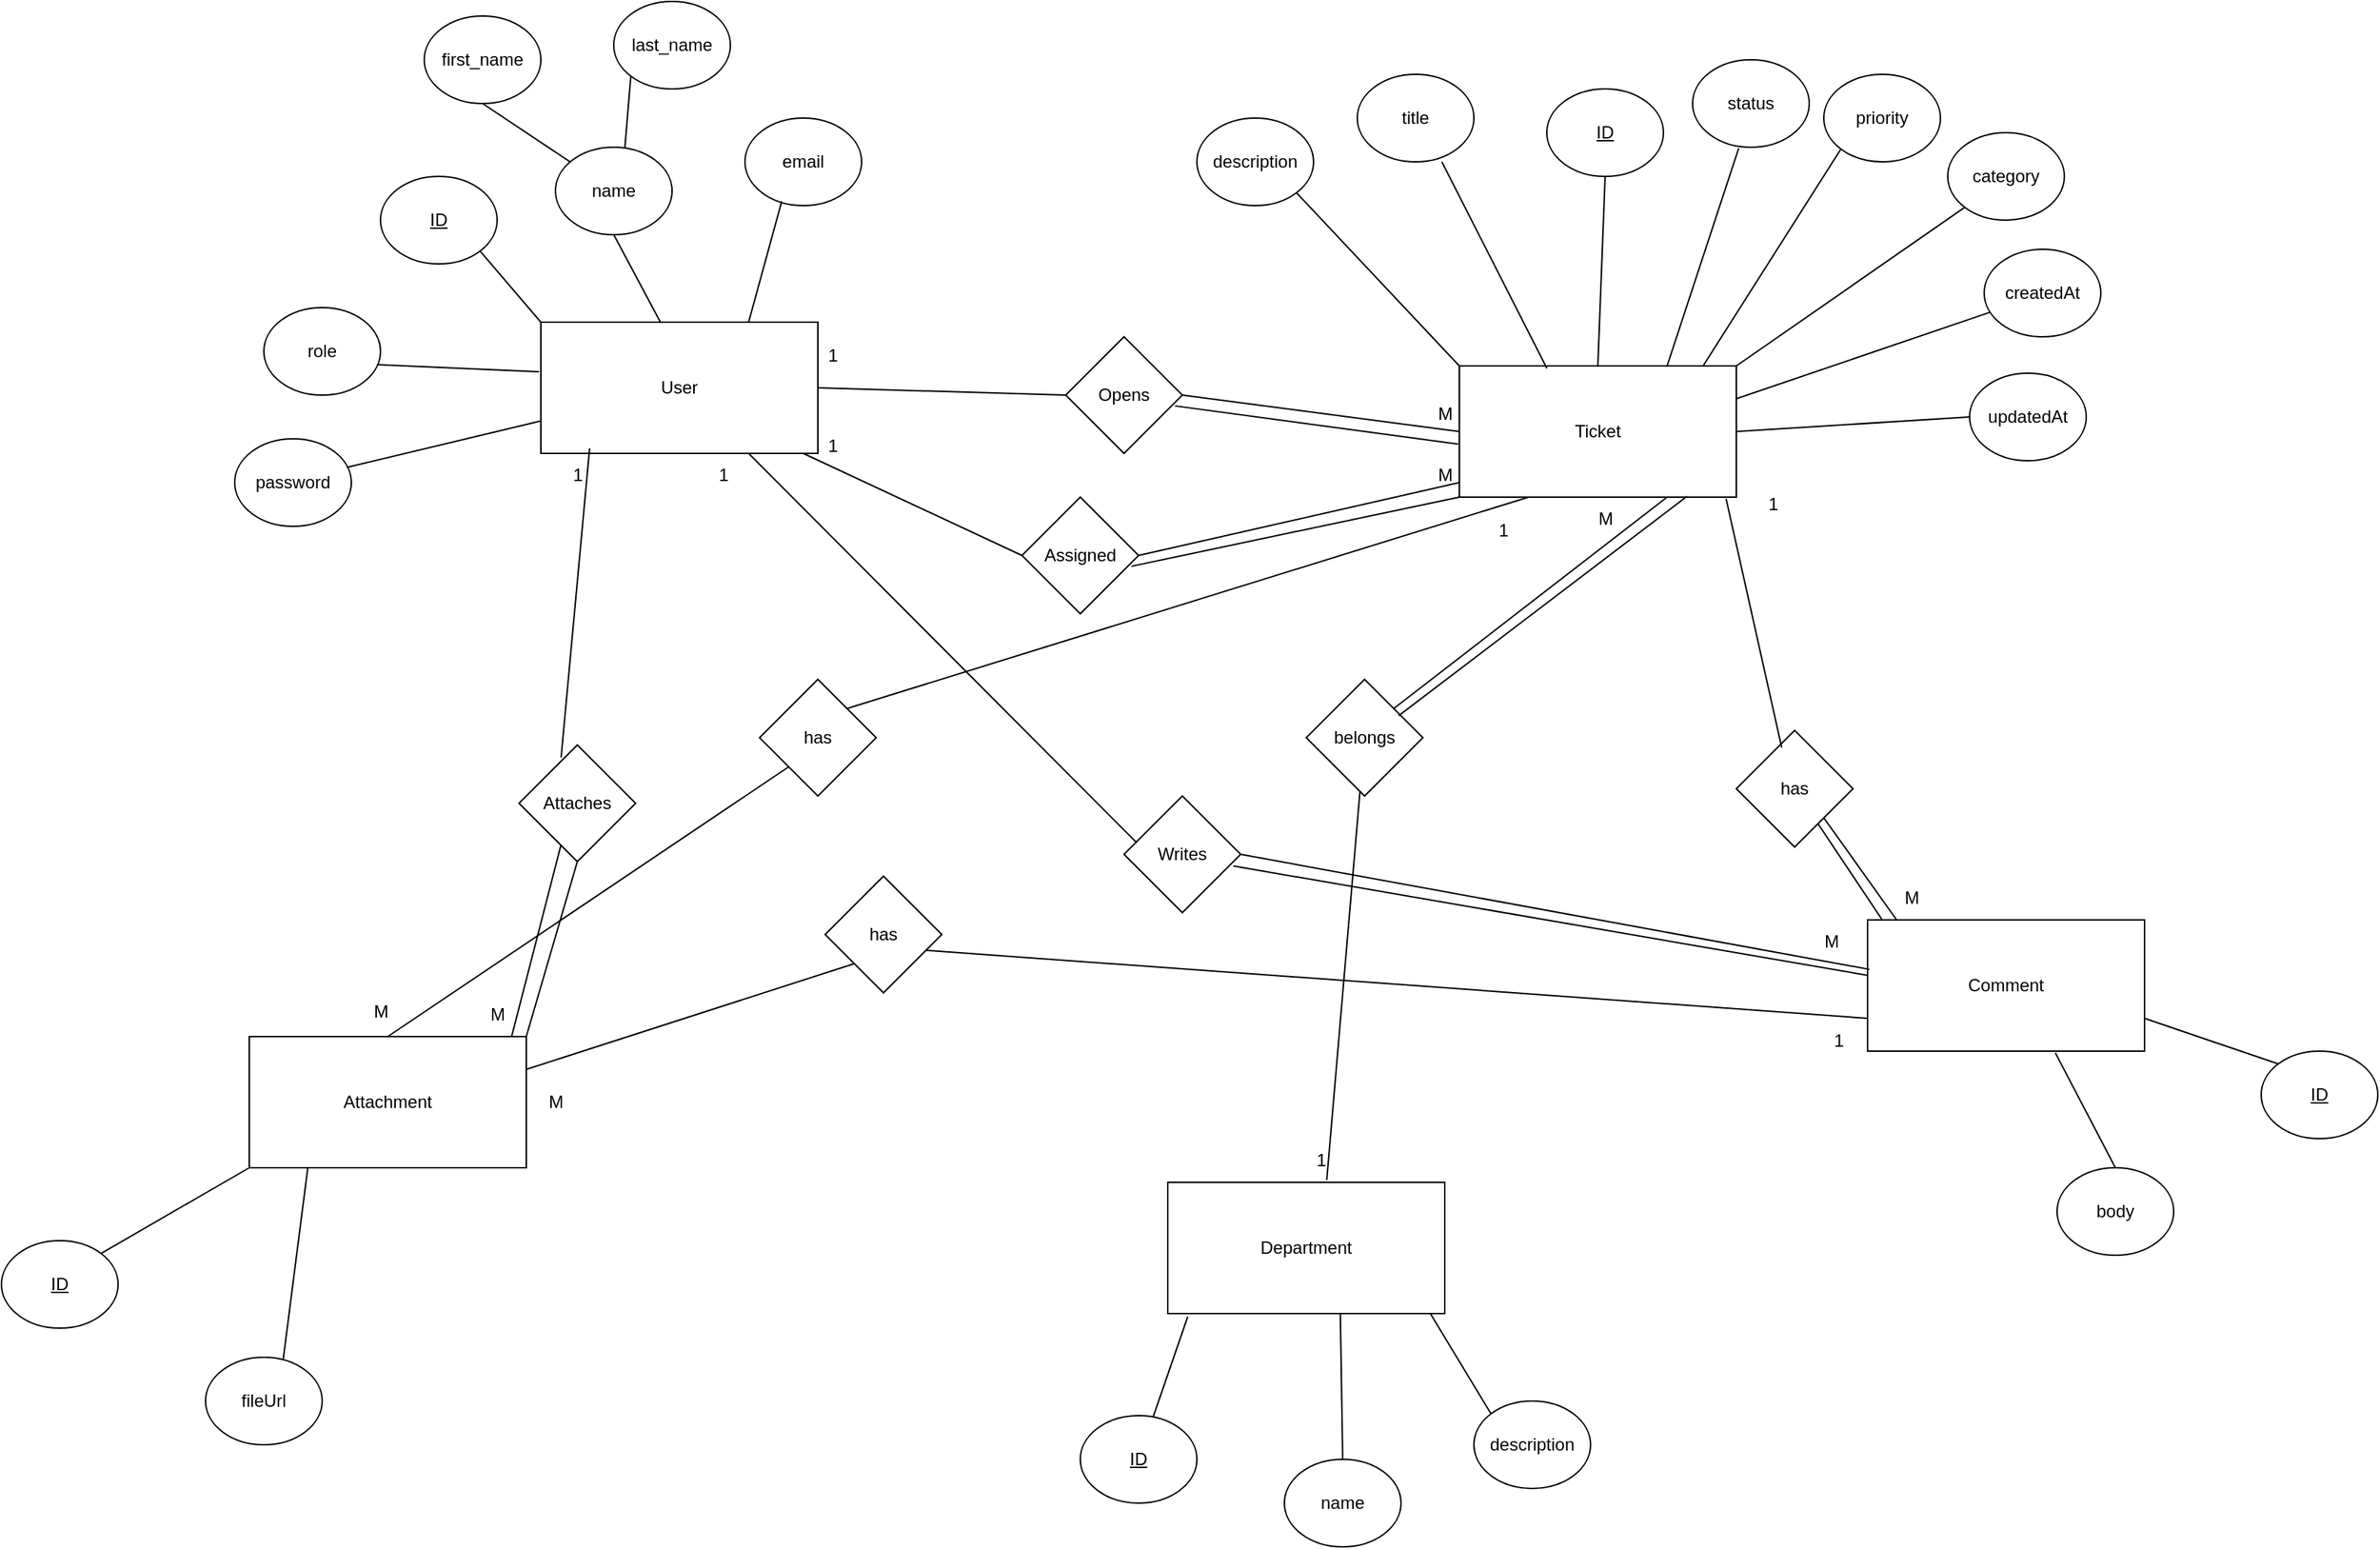 <mxfile>
    <diagram id="f6VxqoJakM9W2AmKVOKL" name="Page-1">
        <mxGraphModel dx="2392" dy="1966" grid="1" gridSize="10" guides="1" tooltips="1" connect="1" arrows="1" fold="1" page="1" pageScale="1" pageWidth="850" pageHeight="1100" background="#ffffff" math="0" shadow="0">
            <root>
                <mxCell id="0"/>
                <mxCell id="1" parent="0"/>
                <mxCell id="2" value="User" style="rounded=0;whiteSpace=wrap;html=1;" parent="1" vertex="1">
                    <mxGeometry x="150" y="70" width="190" height="90" as="geometry"/>
                </mxCell>
                <mxCell id="7" value="&lt;u&gt;ID&lt;/u&gt;" style="ellipse;whiteSpace=wrap;html=1;" parent="1" vertex="1">
                    <mxGeometry x="40" y="-30" width="80" height="60" as="geometry"/>
                </mxCell>
                <mxCell id="9" value="name" style="ellipse;whiteSpace=wrap;html=1;" parent="1" vertex="1">
                    <mxGeometry x="160" y="-50" width="80" height="60" as="geometry"/>
                </mxCell>
                <mxCell id="10" value="role" style="ellipse;whiteSpace=wrap;html=1;" parent="1" vertex="1">
                    <mxGeometry x="-40" y="60" width="80" height="60" as="geometry"/>
                </mxCell>
                <mxCell id="11" value="password" style="ellipse;whiteSpace=wrap;html=1;" parent="1" vertex="1">
                    <mxGeometry x="-60" y="150" width="80" height="60" as="geometry"/>
                </mxCell>
                <mxCell id="12" value="Ticket" style="rounded=0;whiteSpace=wrap;html=1;" parent="1" vertex="1">
                    <mxGeometry x="780" y="100" width="190" height="90" as="geometry"/>
                </mxCell>
                <mxCell id="13" value="Attachment" style="rounded=0;whiteSpace=wrap;html=1;" parent="1" vertex="1">
                    <mxGeometry x="-50" y="560" width="190" height="90" as="geometry"/>
                </mxCell>
                <mxCell id="14" value="Department" style="rounded=0;whiteSpace=wrap;html=1;" parent="1" vertex="1">
                    <mxGeometry x="580" y="660" width="190" height="90" as="geometry"/>
                </mxCell>
                <mxCell id="15" value="Comment" style="rounded=0;whiteSpace=wrap;html=1;" parent="1" vertex="1">
                    <mxGeometry x="1060" y="480" width="190" height="90" as="geometry"/>
                </mxCell>
                <mxCell id="21" style="edgeStyle=none;html=1;exitX=0.5;exitY=1;exitDx=0;exitDy=0;endArrow=none;endFill=0;" parent="1" source="19" target="9" edge="1">
                    <mxGeometry relative="1" as="geometry"/>
                </mxCell>
                <mxCell id="19" value="first_name" style="ellipse;whiteSpace=wrap;html=1;" parent="1" vertex="1">
                    <mxGeometry x="70" y="-140" width="80" height="60" as="geometry"/>
                </mxCell>
                <mxCell id="20" value="last_name" style="ellipse;whiteSpace=wrap;html=1;" parent="1" vertex="1">
                    <mxGeometry x="200" y="-150" width="80" height="60" as="geometry"/>
                </mxCell>
                <mxCell id="26" style="edgeStyle=none;html=1;exitX=0;exitY=1;exitDx=0;exitDy=0;endArrow=none;endFill=0;entryX=0.595;entryY=0.007;entryDx=0;entryDy=0;entryPerimeter=0;" parent="1" source="20" target="9" edge="1">
                    <mxGeometry relative="1" as="geometry">
                        <mxPoint x="340" y="-76" as="sourcePoint"/>
                        <mxPoint x="386" y="-30" as="targetPoint"/>
                    </mxGeometry>
                </mxCell>
                <mxCell id="28" style="edgeStyle=none;html=1;exitX=0.97;exitY=0.653;exitDx=0;exitDy=0;endArrow=none;endFill=0;exitPerimeter=0;entryX=-0.006;entryY=0.378;entryDx=0;entryDy=0;entryPerimeter=0;" parent="1" source="10" target="2" edge="1">
                    <mxGeometry relative="1" as="geometry">
                        <mxPoint x="74" y="114" as="sourcePoint"/>
                        <mxPoint x="120" y="160" as="targetPoint"/>
                    </mxGeometry>
                </mxCell>
                <mxCell id="29" style="edgeStyle=none;html=1;exitX=0.5;exitY=1;exitDx=0;exitDy=0;endArrow=none;endFill=0;" parent="1" source="9" edge="1">
                    <mxGeometry relative="1" as="geometry">
                        <mxPoint x="230" y="10" as="sourcePoint"/>
                        <mxPoint x="232" y="70" as="targetPoint"/>
                    </mxGeometry>
                </mxCell>
                <mxCell id="30" style="edgeStyle=none;html=1;exitX=1;exitY=1;exitDx=0;exitDy=0;endArrow=none;endFill=0;entryX=0;entryY=0;entryDx=0;entryDy=0;" parent="1" source="7" target="2" edge="1">
                    <mxGeometry relative="1" as="geometry">
                        <mxPoint x="104" y="40" as="sourcePoint"/>
                        <mxPoint x="150" y="86" as="targetPoint"/>
                    </mxGeometry>
                </mxCell>
                <mxCell id="31" style="edgeStyle=none;html=1;exitX=0.96;exitY=0.327;exitDx=0;exitDy=0;endArrow=none;endFill=0;exitPerimeter=0;" parent="1" source="11" target="2" edge="1">
                    <mxGeometry relative="1" as="geometry">
                        <mxPoint x="470" y="50" as="sourcePoint"/>
                        <mxPoint x="516" y="96" as="targetPoint"/>
                    </mxGeometry>
                </mxCell>
                <mxCell id="33" value="status" style="ellipse;whiteSpace=wrap;html=1;" parent="1" vertex="1">
                    <mxGeometry x="940" y="-110" width="80" height="60" as="geometry"/>
                </mxCell>
                <mxCell id="34" value="priority" style="ellipse;whiteSpace=wrap;html=1;" parent="1" vertex="1">
                    <mxGeometry x="1030" y="-100" width="80" height="60" as="geometry"/>
                </mxCell>
                <mxCell id="35" value="&lt;u&gt;ID&lt;/u&gt;" style="ellipse;whiteSpace=wrap;html=1;" parent="1" vertex="1">
                    <mxGeometry x="840" y="-90" width="80" height="60" as="geometry"/>
                </mxCell>
                <mxCell id="36" value="createdAt" style="ellipse;whiteSpace=wrap;html=1;" parent="1" vertex="1">
                    <mxGeometry x="1140" y="20" width="80" height="60" as="geometry"/>
                </mxCell>
                <mxCell id="37" value="title" style="ellipse;whiteSpace=wrap;html=1;" parent="1" vertex="1">
                    <mxGeometry x="710" y="-100" width="80" height="60" as="geometry"/>
                </mxCell>
                <mxCell id="38" value="description" style="ellipse;whiteSpace=wrap;html=1;" parent="1" vertex="1">
                    <mxGeometry x="600" y="-70" width="80" height="60" as="geometry"/>
                </mxCell>
                <mxCell id="41" value="updatedAt" style="ellipse;whiteSpace=wrap;html=1;" parent="1" vertex="1">
                    <mxGeometry x="1130" y="105" width="80" height="60" as="geometry"/>
                </mxCell>
                <mxCell id="42" style="edgeStyle=none;html=1;exitX=0.5;exitY=0;exitDx=0;exitDy=0;endArrow=none;endFill=0;entryX=0.5;entryY=1;entryDx=0;entryDy=0;" parent="1" source="12" target="35" edge="1">
                    <mxGeometry relative="1" as="geometry">
                        <mxPoint x="750" y="52" as="sourcePoint"/>
                        <mxPoint x="883" y="20" as="targetPoint"/>
                    </mxGeometry>
                </mxCell>
                <mxCell id="43" style="edgeStyle=none;html=1;exitX=0.75;exitY=0;exitDx=0;exitDy=0;endArrow=none;endFill=0;entryX=0.395;entryY=1.013;entryDx=0;entryDy=0;entryPerimeter=0;" parent="1" source="12" target="33" edge="1">
                    <mxGeometry relative="1" as="geometry">
                        <mxPoint x="905" y="100" as="sourcePoint"/>
                        <mxPoint x="890" y="-20" as="targetPoint"/>
                    </mxGeometry>
                </mxCell>
                <mxCell id="44" style="edgeStyle=none;html=1;exitX=0.88;exitY=0;exitDx=0;exitDy=0;endArrow=none;endFill=0;entryX=0;entryY=1;entryDx=0;entryDy=0;exitPerimeter=0;" parent="1" source="12" target="34" edge="1">
                    <mxGeometry relative="1" as="geometry">
                        <mxPoint x="915" y="110" as="sourcePoint"/>
                        <mxPoint x="900" y="-10" as="targetPoint"/>
                    </mxGeometry>
                </mxCell>
                <mxCell id="45" style="edgeStyle=none;html=1;exitX=0.316;exitY=0.018;exitDx=0;exitDy=0;endArrow=none;endFill=0;entryX=0.725;entryY=1;entryDx=0;entryDy=0;entryPerimeter=0;exitPerimeter=0;" parent="1" source="12" target="37" edge="1">
                    <mxGeometry relative="1" as="geometry">
                        <mxPoint x="925" y="120" as="sourcePoint"/>
                        <mxPoint x="910" as="targetPoint"/>
                    </mxGeometry>
                </mxCell>
                <mxCell id="46" style="edgeStyle=none;html=1;exitX=0;exitY=0;exitDx=0;exitDy=0;endArrow=none;endFill=0;entryX=1;entryY=1;entryDx=0;entryDy=0;" parent="1" source="12" target="38" edge="1">
                    <mxGeometry relative="1" as="geometry">
                        <mxPoint x="935" y="130" as="sourcePoint"/>
                        <mxPoint x="920" y="10" as="targetPoint"/>
                    </mxGeometry>
                </mxCell>
                <mxCell id="47" style="edgeStyle=none;html=1;exitX=1;exitY=0.25;exitDx=0;exitDy=0;endArrow=none;endFill=0;entryX=0.05;entryY=0.72;entryDx=0;entryDy=0;entryPerimeter=0;" parent="1" source="12" target="36" edge="1">
                    <mxGeometry relative="1" as="geometry">
                        <mxPoint x="945" y="140" as="sourcePoint"/>
                        <mxPoint x="930" y="20" as="targetPoint"/>
                    </mxGeometry>
                </mxCell>
                <mxCell id="48" style="edgeStyle=none;html=1;exitX=1;exitY=0.5;exitDx=0;exitDy=0;endArrow=none;endFill=0;entryX=0;entryY=0.5;entryDx=0;entryDy=0;" parent="1" source="12" target="41" edge="1">
                    <mxGeometry relative="1" as="geometry">
                        <mxPoint x="955" y="150" as="sourcePoint"/>
                        <mxPoint x="940" y="30" as="targetPoint"/>
                    </mxGeometry>
                </mxCell>
                <mxCell id="52" value="body" style="ellipse;whiteSpace=wrap;html=1;" parent="1" vertex="1">
                    <mxGeometry x="1190" y="650" width="80" height="60" as="geometry"/>
                </mxCell>
                <mxCell id="53" value="&lt;u&gt;ID&lt;/u&gt;" style="ellipse;whiteSpace=wrap;html=1;" parent="1" vertex="1">
                    <mxGeometry x="1330" y="570" width="80" height="60" as="geometry"/>
                </mxCell>
                <mxCell id="56" style="edgeStyle=none;html=1;exitX=0.5;exitY=0;exitDx=0;exitDy=0;endArrow=none;endFill=0;entryX=0.678;entryY=1.013;entryDx=0;entryDy=0;entryPerimeter=0;" parent="1" source="52" target="15" edge="1">
                    <mxGeometry relative="1" as="geometry">
                        <mxPoint x="1087" y="650" as="sourcePoint"/>
                        <mxPoint x="1220" y="618" as="targetPoint"/>
                    </mxGeometry>
                </mxCell>
                <mxCell id="57" style="edgeStyle=none;html=1;exitX=0;exitY=0;exitDx=0;exitDy=0;endArrow=none;endFill=0;entryX=1;entryY=0.75;entryDx=0;entryDy=0;" parent="1" source="53" target="15" edge="1">
                    <mxGeometry relative="1" as="geometry">
                        <mxPoint x="1240" y="616" as="sourcePoint"/>
                        <mxPoint x="1373" y="584" as="targetPoint"/>
                    </mxGeometry>
                </mxCell>
                <mxCell id="58" value="&lt;u&gt;ID&lt;/u&gt;" style="ellipse;whiteSpace=wrap;html=1;" parent="1" vertex="1">
                    <mxGeometry x="520" y="820" width="80" height="60" as="geometry"/>
                </mxCell>
                <mxCell id="59" value="name" style="ellipse;whiteSpace=wrap;html=1;" parent="1" vertex="1">
                    <mxGeometry x="660" y="850" width="80" height="60" as="geometry"/>
                </mxCell>
                <mxCell id="60" value="description" style="ellipse;whiteSpace=wrap;html=1;" parent="1" vertex="1">
                    <mxGeometry x="790" y="810" width="80" height="60" as="geometry"/>
                </mxCell>
                <mxCell id="61" value="fileUrl" style="ellipse;whiteSpace=wrap;html=1;" parent="1" vertex="1">
                    <mxGeometry x="-80" y="780" width="80" height="60" as="geometry"/>
                </mxCell>
                <mxCell id="63" value="&lt;u&gt;ID&lt;/u&gt;" style="ellipse;whiteSpace=wrap;html=1;" parent="1" vertex="1">
                    <mxGeometry x="-220" y="700" width="80" height="60" as="geometry"/>
                </mxCell>
                <mxCell id="65" style="edgeStyle=none;html=1;endArrow=none;endFill=0;entryX=0.072;entryY=1.024;entryDx=0;entryDy=0;entryPerimeter=0;" parent="1" source="58" target="14" edge="1">
                    <mxGeometry relative="1" as="geometry">
                        <mxPoint x="440" y="810" as="sourcePoint"/>
                        <mxPoint x="466.91" y="714.72" as="targetPoint"/>
                    </mxGeometry>
                </mxCell>
                <mxCell id="66" style="edgeStyle=none;html=1;exitX=0.5;exitY=0;exitDx=0;exitDy=0;endArrow=none;endFill=0;entryX=0.623;entryY=1;entryDx=0;entryDy=0;entryPerimeter=0;" parent="1" source="59" target="14" edge="1">
                    <mxGeometry relative="1" as="geometry">
                        <mxPoint x="681" y="850" as="sourcePoint"/>
                        <mxPoint x="640" y="771" as="targetPoint"/>
                    </mxGeometry>
                </mxCell>
                <mxCell id="67" style="edgeStyle=none;html=1;exitX=0;exitY=0;exitDx=0;exitDy=0;endArrow=none;endFill=0;entryX=0.948;entryY=1;entryDx=0;entryDy=0;entryPerimeter=0;" parent="1" source="60" target="14" edge="1">
                    <mxGeometry relative="1" as="geometry">
                        <mxPoint x="790" y="839" as="sourcePoint"/>
                        <mxPoint x="749" y="760" as="targetPoint"/>
                    </mxGeometry>
                </mxCell>
                <mxCell id="68" style="edgeStyle=none;html=1;exitX=0.666;exitY=0.021;exitDx=0;exitDy=0;endArrow=none;endFill=0;exitPerimeter=0;entryX=0.211;entryY=1.004;entryDx=0;entryDy=0;entryPerimeter=0;" parent="1" source="61" target="13" edge="1">
                    <mxGeometry relative="1" as="geometry">
                        <mxPoint x="281" y="729" as="sourcePoint"/>
                        <mxPoint x="10" y="660" as="targetPoint"/>
                    </mxGeometry>
                </mxCell>
                <mxCell id="69" style="edgeStyle=none;html=1;exitX=1;exitY=0;exitDx=0;exitDy=0;endArrow=none;endFill=0;entryX=0;entryY=1;entryDx=0;entryDy=0;" parent="1" source="63" target="13" edge="1">
                    <mxGeometry relative="1" as="geometry">
                        <mxPoint x="-89" y="769.5" as="sourcePoint"/>
                        <mxPoint x="-130" y="690.5" as="targetPoint"/>
                    </mxGeometry>
                </mxCell>
                <mxCell id="79" value="Opens" style="rhombus;whiteSpace=wrap;html=1;" parent="1" vertex="1">
                    <mxGeometry x="510" y="80" width="80" height="80" as="geometry"/>
                </mxCell>
                <mxCell id="80" style="edgeStyle=none;html=1;exitX=0;exitY=0.5;exitDx=0;exitDy=0;endArrow=none;endFill=0;entryX=1;entryY=0.5;entryDx=0;entryDy=0;" parent="1" source="79" target="2" edge="1">
                    <mxGeometry relative="1" as="geometry">
                        <mxPoint x="491" y="165" as="sourcePoint"/>
                        <mxPoint x="379" y="46" as="targetPoint"/>
                    </mxGeometry>
                </mxCell>
                <mxCell id="81" style="edgeStyle=none;html=1;exitX=0;exitY=0.5;exitDx=0;exitDy=0;endArrow=none;endFill=0;entryX=1;entryY=0.5;entryDx=0;entryDy=0;" parent="1" source="12" target="79" edge="1">
                    <mxGeometry relative="1" as="geometry">
                        <mxPoint x="740" y="210" as="sourcePoint"/>
                        <mxPoint x="628" y="91" as="targetPoint"/>
                    </mxGeometry>
                </mxCell>
                <mxCell id="83" style="edgeStyle=none;html=1;exitX=-0.004;exitY=0.596;exitDx=0;exitDy=0;endArrow=none;endFill=0;entryX=0.938;entryY=0.593;entryDx=0;entryDy=0;entryPerimeter=0;exitPerimeter=0;" parent="1" source="12" target="79" edge="1">
                    <mxGeometry relative="1" as="geometry">
                        <mxPoint x="712" y="210" as="sourcePoint"/>
                        <mxPoint x="600" y="91" as="targetPoint"/>
                    </mxGeometry>
                </mxCell>
                <mxCell id="84" value="1" style="text;html=1;align=center;verticalAlign=middle;resizable=0;points=[];autosize=1;strokeColor=none;fillColor=none;" parent="1" vertex="1">
                    <mxGeometry x="335" y="78" width="30" height="30" as="geometry"/>
                </mxCell>
                <mxCell id="85" value="M" style="text;html=1;align=center;verticalAlign=middle;resizable=0;points=[];autosize=1;strokeColor=none;fillColor=none;" parent="1" vertex="1">
                    <mxGeometry x="755" y="118" width="30" height="30" as="geometry"/>
                </mxCell>
                <mxCell id="91" value="Assigned" style="rhombus;whiteSpace=wrap;html=1;" parent="1" vertex="1">
                    <mxGeometry x="480" y="190" width="80" height="80" as="geometry"/>
                </mxCell>
                <mxCell id="92" style="edgeStyle=none;html=1;exitX=0;exitY=0.5;exitDx=0;exitDy=0;endArrow=none;endFill=0;" parent="1" source="91" edge="1">
                    <mxGeometry relative="1" as="geometry">
                        <mxPoint x="406" y="327" as="sourcePoint"/>
                        <mxPoint x="330" y="160" as="targetPoint"/>
                    </mxGeometry>
                </mxCell>
                <mxCell id="93" style="edgeStyle=none;html=1;exitX=0;exitY=0.889;exitDx=0;exitDy=0;endArrow=none;endFill=0;entryX=1;entryY=0.5;entryDx=0;entryDy=0;exitPerimeter=0;" parent="1" source="12" target="91" edge="1">
                    <mxGeometry relative="1" as="geometry">
                        <mxPoint x="695" y="307" as="sourcePoint"/>
                        <mxPoint x="543" y="253" as="targetPoint"/>
                    </mxGeometry>
                </mxCell>
                <mxCell id="95" style="edgeStyle=none;html=1;exitX=0;exitY=1;exitDx=0;exitDy=0;endArrow=none;endFill=0;entryX=0.938;entryY=0.593;entryDx=0;entryDy=0;entryPerimeter=0;" parent="1" source="12" target="91" edge="1">
                    <mxGeometry relative="1" as="geometry">
                        <mxPoint x="694" y="316" as="sourcePoint"/>
                        <mxPoint x="515" y="253" as="targetPoint"/>
                    </mxGeometry>
                </mxCell>
                <mxCell id="96" value="1" style="text;html=1;align=center;verticalAlign=middle;resizable=0;points=[];autosize=1;strokeColor=none;fillColor=none;" parent="1" vertex="1">
                    <mxGeometry x="335" y="140" width="30" height="30" as="geometry"/>
                </mxCell>
                <mxCell id="97" value="M" style="text;html=1;align=center;verticalAlign=middle;resizable=0;points=[];autosize=1;strokeColor=none;fillColor=none;" parent="1" vertex="1">
                    <mxGeometry x="755" y="160" width="30" height="30" as="geometry"/>
                </mxCell>
                <mxCell id="100" value="Writes" style="rhombus;whiteSpace=wrap;html=1;" parent="1" vertex="1">
                    <mxGeometry x="550" y="395" width="80" height="80" as="geometry"/>
                </mxCell>
                <mxCell id="102" style="edgeStyle=none;html=1;exitX=0.007;exitY=0.377;exitDx=0;exitDy=0;endArrow=none;endFill=0;entryX=1;entryY=0.5;entryDx=0;entryDy=0;exitPerimeter=0;" parent="1" source="15" target="100" edge="1">
                    <mxGeometry relative="1" as="geometry">
                        <mxPoint x="1085" y="487" as="sourcePoint"/>
                        <mxPoint x="933" y="433" as="targetPoint"/>
                    </mxGeometry>
                </mxCell>
                <mxCell id="103" style="edgeStyle=none;html=1;exitX=0.11;exitY=0.402;exitDx=0;exitDy=0;endArrow=none;endFill=0;exitPerimeter=0;entryX=0.75;entryY=1;entryDx=0;entryDy=0;" parent="1" source="100" target="2" edge="1">
                    <mxGeometry relative="1" as="geometry">
                        <mxPoint x="815" y="532" as="sourcePoint"/>
                        <mxPoint x="300" y="280" as="targetPoint"/>
                    </mxGeometry>
                </mxCell>
                <mxCell id="104" style="edgeStyle=none;html=1;endArrow=none;endFill=0;" parent="1" edge="1">
                    <mxGeometry relative="1" as="geometry">
                        <mxPoint x="1060" y="518" as="sourcePoint"/>
                        <mxPoint x="625" y="443" as="targetPoint"/>
                    </mxGeometry>
                </mxCell>
                <mxCell id="105" value="1" style="text;html=1;align=center;verticalAlign=middle;resizable=0;points=[];autosize=1;strokeColor=none;fillColor=none;" parent="1" vertex="1">
                    <mxGeometry x="260" y="160" width="30" height="30" as="geometry"/>
                </mxCell>
                <mxCell id="106" value="M" style="text;html=1;align=center;verticalAlign=middle;resizable=0;points=[];autosize=1;strokeColor=none;fillColor=none;" parent="1" vertex="1">
                    <mxGeometry x="1020" y="480" width="30" height="30" as="geometry"/>
                </mxCell>
                <mxCell id="110" value="belongs" style="rhombus;whiteSpace=wrap;html=1;" parent="1" vertex="1">
                    <mxGeometry x="675" y="315" width="80" height="80" as="geometry"/>
                </mxCell>
                <mxCell id="111" style="edgeStyle=none;html=1;endArrow=none;endFill=0;entryX=0.574;entryY=-0.018;entryDx=0;entryDy=0;entryPerimeter=0;" parent="1" source="110" target="14" edge="1">
                    <mxGeometry relative="1" as="geometry">
                        <mxPoint x="666" y="577" as="sourcePoint"/>
                        <mxPoint x="690" y="650" as="targetPoint"/>
                    </mxGeometry>
                </mxCell>
                <mxCell id="112" style="edgeStyle=none;html=1;endArrow=none;endFill=0;exitX=0.822;exitY=0.994;exitDx=0;exitDy=0;exitPerimeter=0;entryX=0.792;entryY=0.312;entryDx=0;entryDy=0;entryPerimeter=0;" parent="1" source="12" target="110" edge="1">
                    <mxGeometry relative="1" as="geometry">
                        <mxPoint x="955" y="557" as="sourcePoint"/>
                        <mxPoint x="830" y="350" as="targetPoint"/>
                    </mxGeometry>
                </mxCell>
                <mxCell id="113" style="edgeStyle=none;html=1;exitX=0.75;exitY=1;exitDx=0;exitDy=0;endArrow=none;endFill=0;entryX=1;entryY=0;entryDx=0;entryDy=0;" parent="1" source="12" target="110" edge="1">
                    <mxGeometry relative="1" as="geometry">
                        <mxPoint x="954" y="566" as="sourcePoint"/>
                        <mxPoint x="760" y="530" as="targetPoint"/>
                    </mxGeometry>
                </mxCell>
                <mxCell id="114" value="1" style="text;html=1;align=center;verticalAlign=middle;resizable=0;points=[];autosize=1;strokeColor=none;fillColor=none;" parent="1" vertex="1">
                    <mxGeometry x="670" y="630" width="30" height="30" as="geometry"/>
                </mxCell>
                <mxCell id="115" value="M" style="text;html=1;align=center;verticalAlign=middle;resizable=0;points=[];autosize=1;strokeColor=none;fillColor=none;" parent="1" vertex="1">
                    <mxGeometry x="865" y="190" width="30" height="30" as="geometry"/>
                </mxCell>
                <mxCell id="123" value="Attaches" style="rhombus;whiteSpace=wrap;html=1;" parent="1" vertex="1">
                    <mxGeometry x="135" y="360" width="80" height="80" as="geometry"/>
                </mxCell>
                <mxCell id="124" style="edgeStyle=none;html=1;endArrow=none;endFill=0;entryX=0.176;entryY=0.96;entryDx=0;entryDy=0;entryPerimeter=0;exitX=0.361;exitY=0.108;exitDx=0;exitDy=0;exitPerimeter=0;" parent="1" source="123" target="2" edge="1">
                    <mxGeometry relative="1" as="geometry">
                        <mxPoint x="250" y="350" as="sourcePoint"/>
                        <mxPoint x="-45" y="407" as="targetPoint"/>
                    </mxGeometry>
                </mxCell>
                <mxCell id="126" style="edgeStyle=none;html=1;exitX=0.947;exitY=0;exitDx=0;exitDy=0;endArrow=none;endFill=0;entryX=0.361;entryY=0.853;entryDx=0;entryDy=0;entryPerimeter=0;exitPerimeter=0;" parent="1" source="13" target="123" edge="1">
                    <mxGeometry relative="1" as="geometry">
                        <mxPoint x="70" y="578.56" as="sourcePoint"/>
                        <mxPoint x="-18.96" y="510.0" as="targetPoint"/>
                    </mxGeometry>
                </mxCell>
                <mxCell id="132" style="edgeStyle=none;html=1;exitX=0;exitY=0.75;exitDx=0;exitDy=0;endArrow=none;endFill=0;entryX=0.87;entryY=0.636;entryDx=0;entryDy=0;entryPerimeter=0;" parent="1" source="15" target="149" edge="1">
                    <mxGeometry relative="1" as="geometry">
                        <mxPoint x="470" y="660" as="sourcePoint"/>
                        <mxPoint x="610" y="501" as="targetPoint"/>
                    </mxGeometry>
                </mxCell>
                <mxCell id="133" value="1" style="text;html=1;align=center;verticalAlign=middle;resizable=0;points=[];autosize=1;strokeColor=none;fillColor=none;" parent="1" vertex="1">
                    <mxGeometry x="160" y="160" width="30" height="30" as="geometry"/>
                </mxCell>
                <mxCell id="134" value="M" style="text;html=1;align=center;verticalAlign=middle;resizable=0;points=[];autosize=1;strokeColor=none;fillColor=none;" parent="1" vertex="1">
                    <mxGeometry x="105" y="530" width="30" height="30" as="geometry"/>
                </mxCell>
                <mxCell id="135" value="category" style="ellipse;whiteSpace=wrap;html=1;" parent="1" vertex="1">
                    <mxGeometry x="1115" y="-60" width="80" height="60" as="geometry"/>
                </mxCell>
                <mxCell id="136" style="edgeStyle=none;html=1;exitX=1;exitY=0;exitDx=0;exitDy=0;endArrow=none;endFill=0;entryX=0;entryY=1;entryDx=0;entryDy=0;" parent="1" source="12" target="135" edge="1">
                    <mxGeometry relative="1" as="geometry">
                        <mxPoint x="957" y="110" as="sourcePoint"/>
                        <mxPoint x="1052" y="-39" as="targetPoint"/>
                    </mxGeometry>
                </mxCell>
                <mxCell id="137" value="has" style="rhombus;whiteSpace=wrap;html=1;" parent="1" vertex="1">
                    <mxGeometry x="970" y="350" width="80" height="80" as="geometry"/>
                </mxCell>
                <mxCell id="138" style="edgeStyle=none;html=1;endArrow=none;endFill=0;entryX=0.053;entryY=0;entryDx=0;entryDy=0;entryPerimeter=0;" parent="1" source="137" target="15" edge="1">
                    <mxGeometry relative="1" as="geometry">
                        <mxPoint x="856" y="648" as="sourcePoint"/>
                        <mxPoint x="879" y="729" as="targetPoint"/>
                    </mxGeometry>
                </mxCell>
                <mxCell id="140" style="edgeStyle=none;html=1;endArrow=none;endFill=0;entryX=0.389;entryY=0.147;entryDx=0;entryDy=0;exitX=0.963;exitY=1.012;exitDx=0;exitDy=0;exitPerimeter=0;entryPerimeter=0;" parent="1" source="12" target="137" edge="1">
                    <mxGeometry relative="1" as="geometry">
                        <mxPoint x="1005" y="290" as="sourcePoint"/>
                        <mxPoint x="950" y="601" as="targetPoint"/>
                    </mxGeometry>
                </mxCell>
                <mxCell id="141" value="1" style="text;html=1;align=center;verticalAlign=middle;resizable=0;points=[];autosize=1;strokeColor=none;fillColor=none;" parent="1" vertex="1">
                    <mxGeometry x="980" y="180" width="30" height="30" as="geometry"/>
                </mxCell>
                <mxCell id="147" style="edgeStyle=none;html=1;endArrow=none;endFill=0;entryX=0.105;entryY=0;entryDx=0;entryDy=0;entryPerimeter=0;exitX=1;exitY=1;exitDx=0;exitDy=0;" parent="1" source="137" target="15" edge="1">
                    <mxGeometry relative="1" as="geometry">
                        <mxPoint x="1070" y="410" as="sourcePoint"/>
                        <mxPoint x="1140" y="461" as="targetPoint"/>
                    </mxGeometry>
                </mxCell>
                <mxCell id="148" value="M" style="text;html=1;align=center;verticalAlign=middle;resizable=0;points=[];autosize=1;strokeColor=none;fillColor=none;" parent="1" vertex="1">
                    <mxGeometry x="1075" y="450" width="30" height="30" as="geometry"/>
                </mxCell>
                <mxCell id="149" value="has" style="rhombus;whiteSpace=wrap;html=1;" parent="1" vertex="1">
                    <mxGeometry x="345" y="450" width="80" height="80" as="geometry"/>
                </mxCell>
                <mxCell id="150" style="edgeStyle=none;html=1;endArrow=none;endFill=0;entryX=0.5;entryY=1;entryDx=0;entryDy=0;exitX=1;exitY=0;exitDx=0;exitDy=0;" parent="1" source="13" target="123" edge="1">
                    <mxGeometry relative="1" as="geometry">
                        <mxPoint x="330" y="580" as="sourcePoint"/>
                        <mxPoint x="210" y="480" as="targetPoint"/>
                    </mxGeometry>
                </mxCell>
                <mxCell id="151" value="1" style="text;html=1;align=center;verticalAlign=middle;resizable=0;points=[];autosize=1;strokeColor=none;fillColor=none;" parent="1" vertex="1">
                    <mxGeometry x="1025" y="548" width="30" height="30" as="geometry"/>
                </mxCell>
                <mxCell id="153" style="edgeStyle=none;html=1;exitX=0;exitY=1;exitDx=0;exitDy=0;endArrow=none;endFill=0;entryX=1;entryY=0.25;entryDx=0;entryDy=0;" parent="1" source="149" target="13" edge="1">
                    <mxGeometry relative="1" as="geometry">
                        <mxPoint x="1080" y="568" as="sourcePoint"/>
                        <mxPoint x="435" y="521" as="targetPoint"/>
                    </mxGeometry>
                </mxCell>
                <mxCell id="154" value="M" style="text;html=1;align=center;verticalAlign=middle;resizable=0;points=[];autosize=1;strokeColor=none;fillColor=none;" parent="1" vertex="1">
                    <mxGeometry x="145" y="590" width="30" height="30" as="geometry"/>
                </mxCell>
                <mxCell id="155" value="email" style="ellipse;whiteSpace=wrap;html=1;" vertex="1" parent="1">
                    <mxGeometry x="290" y="-70" width="80" height="60" as="geometry"/>
                </mxCell>
                <mxCell id="156" style="edgeStyle=none;html=1;exitX=0.315;exitY=0.953;exitDx=0;exitDy=0;endArrow=none;endFill=0;exitPerimeter=0;entryX=0.75;entryY=0;entryDx=0;entryDy=0;" edge="1" parent="1" source="155" target="2">
                    <mxGeometry relative="1" as="geometry">
                        <mxPoint x="303" y="18" as="sourcePoint"/>
                        <mxPoint x="335" y="78" as="targetPoint"/>
                    </mxGeometry>
                </mxCell>
                <mxCell id="157" value="has" style="rhombus;whiteSpace=wrap;html=1;" vertex="1" parent="1">
                    <mxGeometry x="300" y="315" width="80" height="80" as="geometry"/>
                </mxCell>
                <mxCell id="158" style="edgeStyle=none;html=1;endArrow=none;endFill=0;entryX=1;entryY=0;entryDx=0;entryDy=0;exitX=0.25;exitY=1;exitDx=0;exitDy=0;" edge="1" parent="1" source="12" target="157">
                    <mxGeometry relative="1" as="geometry">
                        <mxPoint x="730" y="230" as="sourcePoint"/>
                        <mxPoint x="400" y="330" as="targetPoint"/>
                    </mxGeometry>
                </mxCell>
                <mxCell id="159" style="edgeStyle=none;html=1;exitX=0;exitY=1;exitDx=0;exitDy=0;endArrow=none;endFill=0;entryX=0.5;entryY=0;entryDx=0;entryDy=0;" edge="1" parent="1" source="157" target="13">
                    <mxGeometry relative="1" as="geometry">
                        <mxPoint x="1080" y="568" as="sourcePoint"/>
                        <mxPoint x="435" y="521" as="targetPoint"/>
                    </mxGeometry>
                </mxCell>
                <mxCell id="160" value="M" style="text;html=1;align=center;verticalAlign=middle;resizable=0;points=[];autosize=1;strokeColor=none;fillColor=none;" vertex="1" parent="1">
                    <mxGeometry x="25" y="528" width="30" height="30" as="geometry"/>
                </mxCell>
                <mxCell id="161" value="1" style="text;html=1;align=center;verticalAlign=middle;resizable=0;points=[];autosize=1;strokeColor=none;fillColor=none;" vertex="1" parent="1">
                    <mxGeometry x="795" y="198" width="30" height="30" as="geometry"/>
                </mxCell>
            </root>
        </mxGraphModel>
    </diagram>
</mxfile>